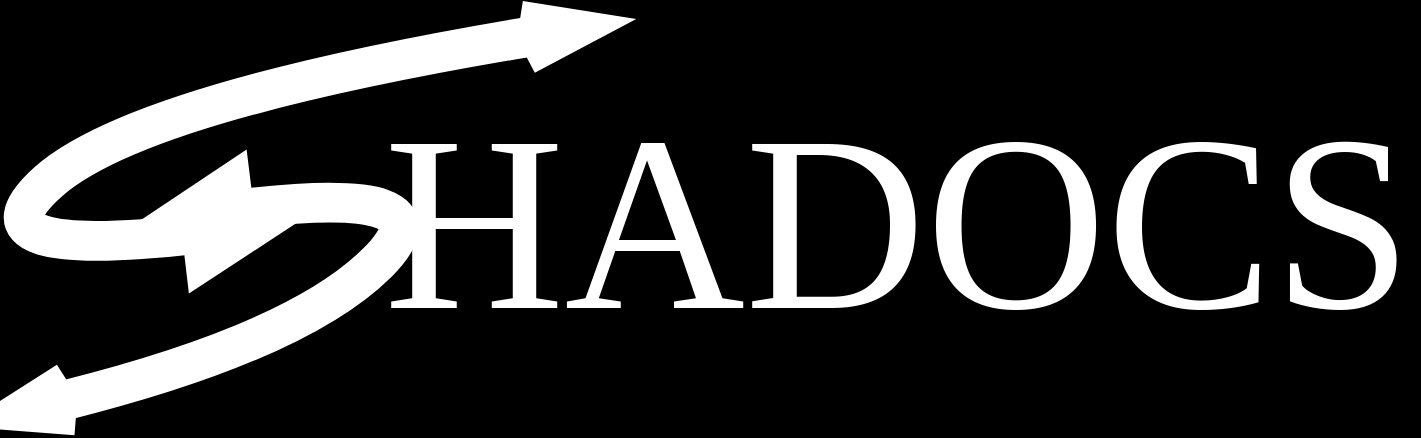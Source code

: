 <mxfile version="15.5.4" type="device"><diagram id="rfq0daSijOeFSiJxm3DQ" name="Page-1"><mxGraphModel dx="1422" dy="766" grid="1" gridSize="10" guides="1" tooltips="1" connect="1" arrows="1" fold="1" page="1" pageScale="1" pageWidth="827" pageHeight="1169" background="#000000" math="0" shadow="0"><root><mxCell id="0"/><mxCell id="1" parent="0"/><mxCell id="zL-0xqFxCWFVFVntKJo7-4" value="" style="endArrow=openThin;html=1;strokeWidth=20;startArrow=async;startFill=1;fontSize=11;endFill=0;fontColor=#FFFFFF;labelBorderColor=none;strokeColor=#FFFFFF;curved=1;shadow=0;" parent="1" edge="1"><mxGeometry width="50" height="50" relative="1" as="geometry"><mxPoint x="240" y="580" as="sourcePoint"/><mxPoint x="400" y="480" as="targetPoint"/><Array as="points"><mxPoint x="70" y="600"/><mxPoint x="160" y="520"/></Array></mxGeometry></mxCell><mxCell id="zL-0xqFxCWFVFVntKJo7-5" value="" style="endArrow=openThin;html=1;strokeWidth=20;startArrow=async;startFill=1;endFill=0;fontColor=#FFFFFF;labelBorderColor=none;strokeColor=#FFFFFF;curved=1;shadow=0;" parent="1" edge="1"><mxGeometry width="50" height="50" relative="1" as="geometry"><mxPoint x="160" y="580" as="sourcePoint"/><mxPoint x="80" y="680" as="targetPoint"/><Array as="points"><mxPoint x="320" y="560"/><mxPoint x="240" y="640"/></Array></mxGeometry></mxCell><mxCell id="zL-0xqFxCWFVFVntKJo7-7" value="&lt;font face=&quot;Permanent Marker&quot; data-font-src=&quot;https://fonts.googleapis.com/css?family=Permanent+Marker&quot; style=&quot;font-size: 125px;&quot;&gt;HADOCS&lt;/font&gt;" style="text;html=1;strokeColor=none;fillColor=none;align=center;verticalAlign=middle;whiteSpace=wrap;rounded=0;fontSize=125;fontColor=#FFFFFF;labelBorderColor=none;glass=0;" parent="1" vertex="1"><mxGeometry x="280" y="520" width="520" height="120" as="geometry"/></mxCell></root></mxGraphModel></diagram></mxfile>